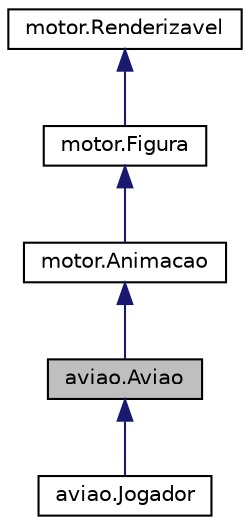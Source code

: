 digraph "aviao.Aviao"
{
  edge [fontname="Helvetica",fontsize="10",labelfontname="Helvetica",labelfontsize="10"];
  node [fontname="Helvetica",fontsize="10",shape=record];
  Node1 [label="aviao.Aviao",height=0.2,width=0.4,color="black", fillcolor="grey75", style="filled", fontcolor="black"];
  Node2 -> Node1 [dir="back",color="midnightblue",fontsize="10",style="solid",fontname="Helvetica"];
  Node2 [label="motor.Animacao",height=0.2,width=0.4,color="black", fillcolor="white", style="filled",URL="$classmotor_1_1Animacao.html",tooltip="Classe base para uma animação de spritesheet (folha de animações) "];
  Node3 -> Node2 [dir="back",color="midnightblue",fontsize="10",style="solid",fontname="Helvetica"];
  Node3 [label="motor.Figura",height=0.2,width=0.4,color="black", fillcolor="white", style="filled",URL="$classmotor_1_1Figura.html",tooltip="Representa uma imagem na árvore de renderização. "];
  Node4 -> Node3 [dir="back",color="midnightblue",fontsize="10",style="solid",fontname="Helvetica"];
  Node4 [label="motor.Renderizavel",height=0.2,width=0.4,color="black", fillcolor="white", style="filled",URL="$classmotor_1_1Renderizavel.html",tooltip="Classe abstrata que contém os atributos básicos de um objeto renderizável. "];
  Node1 -> Node5 [dir="back",color="midnightblue",fontsize="10",style="solid",fontname="Helvetica"];
  Node5 [label="aviao.Jogador",height=0.2,width=0.4,color="black", fillcolor="white", style="filled",URL="$classaviao_1_1Jogador.html",tooltip="Funcionando com 1º: Condições aerodinâmicas macro: [arrastoMax, sustMax, veloMax, [gráficoDosCoeficie..."];
}
